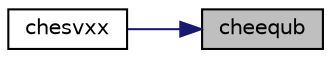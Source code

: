digraph "cheequb"
{
 // LATEX_PDF_SIZE
  edge [fontname="Helvetica",fontsize="10",labelfontname="Helvetica",labelfontsize="10"];
  node [fontname="Helvetica",fontsize="10",shape=record];
  rankdir="RL";
  Node1 [label="cheequb",height=0.2,width=0.4,color="black", fillcolor="grey75", style="filled", fontcolor="black",tooltip="CHEEQUB"];
  Node1 -> Node2 [dir="back",color="midnightblue",fontsize="10",style="solid",fontname="Helvetica"];
  Node2 [label="chesvxx",height=0.2,width=0.4,color="black", fillcolor="white", style="filled",URL="$chesvxx_8f.html#a362015bddbaafb0fe959ee14a9b9785b",tooltip="CHESVXX computes the solution to system of linear equations A * X = B for HE matrices"];
}
